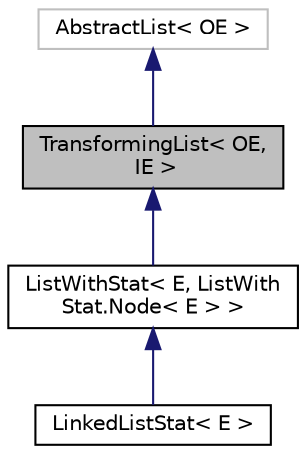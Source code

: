 digraph "TransformingList&lt; OE, IE &gt;"
{
 // INTERACTIVE_SVG=YES
  bgcolor="transparent";
  edge [fontname="Helvetica",fontsize="10",labelfontname="Helvetica",labelfontsize="10"];
  node [fontname="Helvetica",fontsize="10",shape=record];
  Node0 [label="TransformingList\< OE,\l IE \>",height=0.2,width=0.4,color="black", fillcolor="grey75", style="filled", fontcolor="black"];
  Node1 -> Node0 [dir="back",color="midnightblue",fontsize="10",style="solid",fontname="Helvetica"];
  Node1 [label="AbstractList\< OE \>",height=0.2,width=0.4,color="grey75"];
  Node0 -> Node2 [dir="back",color="midnightblue",fontsize="10",style="solid",fontname="Helvetica"];
  Node2 [label="ListWithStat\< E, ListWith\lStat.Node\< E \> \>",height=0.2,width=0.4,color="black",URL="$d1/dd3/classumontreal_1_1ssj_1_1simevents_1_1ListWithStat.html",tooltip="Implements a list with integrated statistical probes to provide automatic collection of statistics on..."];
  Node2 -> Node3 [dir="back",color="midnightblue",fontsize="10",style="solid",fontname="Helvetica"];
  Node3 [label="LinkedListStat\< E \>",height=0.2,width=0.4,color="black",URL="$d4/d83/classumontreal_1_1ssj_1_1simevents_1_1LinkedListStat.html",tooltip="This class extends ListWithStat, and uses a linked list as the internal data structure. "];
}
